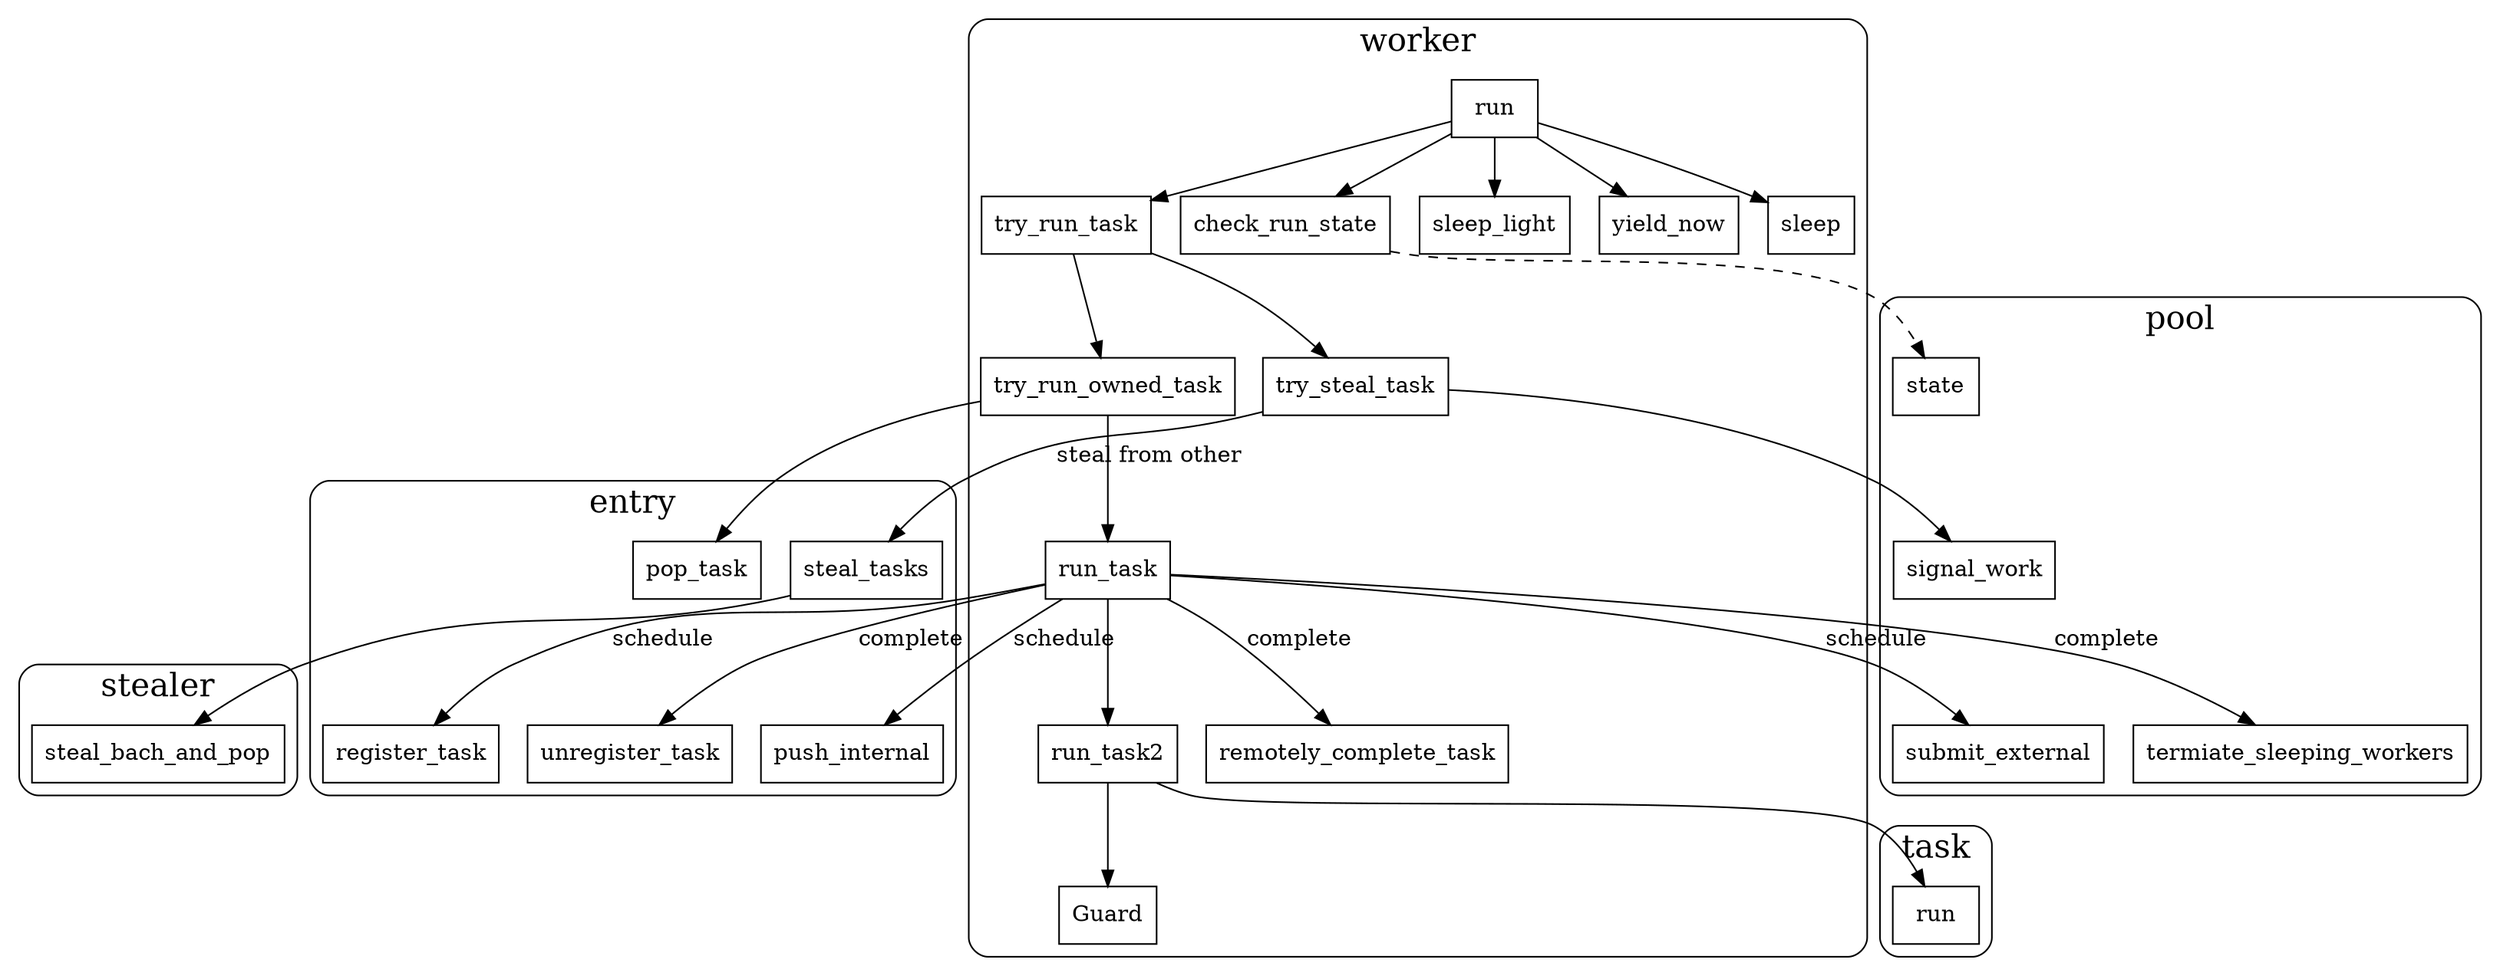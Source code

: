 //
// worker-run.dot
//
// Created on 02-10-2019 by xieyu
//
digraph workerrun {
  node[shape=box];
  newrank=true
  subgraph cluster_worker {
    graph[label="worker";fontsize=20;style=rounded]
    run -> {check_run_state, try_run_task, sleep_light, yield_now, sleep};
    try_run_task -> {try_run_owned_task, try_steal_task};
    try_run_owned_task -> run_task -> run_task2;
    run_task -> remotely_complete_task[label="complete"];
    run_task2 -> Guard;
  }

  subgraph cluster_entry {
    graph[label="entry";fontsize=20;style=rounded]
    entry_pop_task[label="pop_task"];
    entry_register_task[label="register_task"];
    entry_unregister_task[label="unregister_task"];
    entry_push_internal[label="push_internal"];
    steal_tasks;
  }

  subgraph cluster_pool {
    graph[label="pool";fontsize=20;style=rounded]
    submit_external;
    signal_work;
    pool_state[label="state";];
    termiate_sleeping_workers;
  }

  subgraph cluster_task {
    graph[label="task";fontsize=20;style=rounded]
    task_run[label="run"];
  }

  subgraph cluster_stealer {
    graph[label="stealer";fontsize=20;style=rounded];
    steal_bach_and_pop;
  }

  try_run_owned_task -> entry_pop_task;
  run_task -> {entry_register_task, submit_external, entry_push_internal}[label="schedule"];
  run_task -> {termiate_sleeping_workers,entry_unregister_task}[label="complete"];
  run_task2 -> task_run;
  check_run_state -> pool_state[style=dashed];
  try_steal_task -> signal_work;
  try_steal_task -> steal_tasks[label="steal from other"];
  steal_tasks -> steal_bach_and_pop;
}
